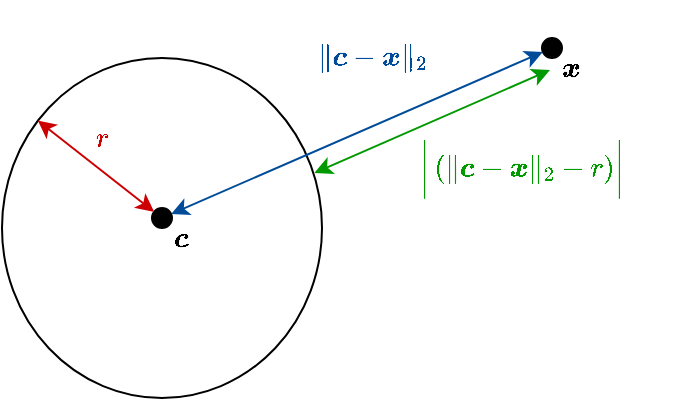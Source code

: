<mxfile version="12.6.5" type="device" pages="5"><diagram id="JLvG6_5aNb1IJ_AmMszn" name="circle_fitting"><mxGraphModel dx="1350" dy="843" grid="1" gridSize="10" guides="0" tooltips="1" connect="0" arrows="0" fold="1" page="1" pageScale="1" pageWidth="900" pageHeight="900" math="1" shadow="0"><root><mxCell id="0"/><mxCell id="1" parent="0"/><mxCell id="MfdLtZ9XvGJovf8-b4fm-1" value="" style="ellipse;whiteSpace=wrap;html=1;fillColor=none;" parent="1" vertex="1"><mxGeometry x="320" y="80" width="160" height="170" as="geometry"/></mxCell><mxCell id="MfdLtZ9XvGJovf8-b4fm-2" value="\(\boldsymbol{c}\)" style="text;html=1;strokeColor=none;fillColor=none;align=center;verticalAlign=middle;whiteSpace=wrap;rounded=0;" parent="1" vertex="1"><mxGeometry x="400" y="160" width="20" height="20" as="geometry"/></mxCell><mxCell id="MfdLtZ9XvGJovf8-b4fm-3" value="" style="ellipse;whiteSpace=wrap;html=1;aspect=fixed;fillColor=#000000;" parent="1" vertex="1"><mxGeometry x="395" y="155" width="10" height="10" as="geometry"/></mxCell><mxCell id="MfdLtZ9XvGJovf8-b4fm-4" value="\(\boldsymbol{x}\)" style="text;html=1;strokeColor=none;fillColor=none;align=center;verticalAlign=middle;whiteSpace=wrap;rounded=0;" parent="1" vertex="1"><mxGeometry x="595" y="75" width="20" height="20" as="geometry"/></mxCell><mxCell id="MfdLtZ9XvGJovf8-b4fm-5" value="" style="ellipse;whiteSpace=wrap;html=1;aspect=fixed;fillColor=#000000;" parent="1" vertex="1"><mxGeometry x="590" y="70" width="10" height="10" as="geometry"/></mxCell><mxCell id="MfdLtZ9XvGJovf8-b4fm-6" value="" style="endArrow=classic;startArrow=classic;html=1;strokeColor=#004C99;" parent="1" source="MfdLtZ9XvGJovf8-b4fm-3" target="MfdLtZ9XvGJovf8-b4fm-5" edge="1"><mxGeometry width="50" height="50" relative="1" as="geometry"><mxPoint x="500" y="70" as="sourcePoint"/><mxPoint x="440" y="160" as="targetPoint"/></mxGeometry></mxCell><mxCell id="MfdLtZ9XvGJovf8-b4fm-7" value="\(\|\boldsymbol{c}-\boldsymbol{x}&lt;br&gt;\|_2\)" style="text;html=1;strokeColor=none;fillColor=none;align=center;verticalAlign=middle;whiteSpace=wrap;rounded=0;fontColor=#004C99;" parent="1" vertex="1"><mxGeometry x="470" y="70" width="70" height="20" as="geometry"/></mxCell><mxCell id="MfdLtZ9XvGJovf8-b4fm-8" value="" style="endArrow=classic;startArrow=classic;html=1;entryX=0.112;entryY=0.184;entryDx=0;entryDy=0;entryPerimeter=0;strokeColor=#CC0000;" parent="1" source="MfdLtZ9XvGJovf8-b4fm-3" target="MfdLtZ9XvGJovf8-b4fm-1" edge="1"><mxGeometry width="50" height="50" relative="1" as="geometry"><mxPoint x="260" y="90" as="sourcePoint"/><mxPoint x="600.415" y="86.995" as="targetPoint"/></mxGeometry></mxCell><mxCell id="MfdLtZ9XvGJovf8-b4fm-9" value="\(r\)" style="text;html=1;strokeColor=none;fillColor=none;align=center;verticalAlign=middle;whiteSpace=wrap;rounded=0;fontColor=#CC0000;" parent="1" vertex="1"><mxGeometry x="360" y="110" width="20" height="20" as="geometry"/></mxCell><mxCell id="MfdLtZ9XvGJovf8-b4fm-11" value="" style="endArrow=classic;startArrow=classic;html=1;exitX=0.954;exitY=0.285;exitDx=0;exitDy=0;exitPerimeter=0;strokeColor=#009900;" parent="1" edge="1"><mxGeometry width="50" height="50" relative="1" as="geometry"><mxPoint x="476.22" y="137.45" as="sourcePoint"/><mxPoint x="593.999" y="86.004" as="targetPoint"/></mxGeometry></mxCell><mxCell id="MfdLtZ9XvGJovf8-b4fm-12" value="\(\bigg\lvert\left(\|\boldsymbol{c}-\boldsymbol{x}&lt;br&gt;\|_2-r\right)\bigg&lt;br&gt;\rvert\)" style="text;strokeColor=none;fillColor=none;align=center;verticalAlign=middle;rounded=0;fontColor=#009900;html=1;whiteSpace=wrap;" parent="1" vertex="1"><mxGeometry x="520" y="120" width="120" height="30" as="geometry"/></mxCell></root></mxGraphModel></diagram><diagram id="saQb-xkgpWyB7yx7WWGI" name="random_process"><mxGraphModel dx="1350" dy="843" grid="1" gridSize="10" guides="0" tooltips="1" connect="0" arrows="0" fold="1" page="1" pageScale="1" pageWidth="900" pageHeight="900" math="0" shadow="0"><root><mxCell id="_z4-c9IIgFRY5X0vAC8r-0"/><mxCell id="_z4-c9IIgFRY5X0vAC8r-1" style="" parent="_z4-c9IIgFRY5X0vAC8r-0" visible="0"/><mxCell id="_z4-c9IIgFRY5X0vAC8r-77" value="sample_space" style="" parent="_z4-c9IIgFRY5X0vAC8r-0"/><mxCell id="_z4-c9IIgFRY5X0vAC8r-10" value="&lt;font style=&quot;font-size: 23px&quot;&gt;Sample space (&lt;span&gt;Ω&lt;/span&gt;)&lt;br&gt;&lt;br&gt;&lt;br&gt;&lt;br&gt;&lt;br&gt;&lt;br&gt;&lt;/font&gt;&lt;br&gt;" style="rounded=1;whiteSpace=wrap;html=1;labelBackgroundColor=none;strokeColor=#d6b656;strokeWidth=3;fillColor=#fff2cc;fontSize=16;align=center;labelPosition=center;verticalLabelPosition=middle;verticalAlign=middle;fontColor=#FF3333;" parent="_z4-c9IIgFRY5X0vAC8r-77" vertex="1"><mxGeometry x="99.5" y="40" width="318" height="201" as="geometry"/></mxCell><mxCell id="_z4-c9IIgFRY5X0vAC8r-28" value="" style="shape=switch;whiteSpace=wrap;html=1;rotation=-25;fillColor=#f5f5f5;strokeColor=#666666;fontColor=#333333;" parent="_z4-c9IIgFRY5X0vAC8r-77" vertex="1"><mxGeometry x="343.76" y="103.393" width="69.12" height="28.499" as="geometry"/></mxCell><mxCell id="_z4-c9IIgFRY5X0vAC8r-12" value="" style="ellipse;shape=cloud;whiteSpace=wrap;html=1;strokeColor=#666666;fillColor=#f5f5f5;rotation=-20;fontColor=#333333;" parent="_z4-c9IIgFRY5X0vAC8r-77" vertex="1"><mxGeometry x="266.5" y="98.191" width="64.0" height="38.862" as="geometry"/></mxCell><mxCell id="_z4-c9IIgFRY5X0vAC8r-13" value="" style="ellipse;whiteSpace=wrap;html=1;rotation=90;gradientDirection=east;fillColor=#f5f5f5;strokeColor=#666666;fontColor=#333333;" parent="_z4-c9IIgFRY5X0vAC8r-77" vertex="1"><mxGeometry x="190.5" y="101.668" width="57.6" height="32.385" as="geometry"/></mxCell><mxCell id="_z4-c9IIgFRY5X0vAC8r-47" value="" style="shape=switch;whiteSpace=wrap;html=1;rotation=-25;fillColor=#f5f5f5;strokeColor=#666666;fontColor=#333333;" parent="_z4-c9IIgFRY5X0vAC8r-77" vertex="1"><mxGeometry x="116.64" y="103.191" width="44.8" height="32.385" as="geometry"/></mxCell><mxCell id="_z4-c9IIgFRY5X0vAC8r-48" value="" style="ellipse;shape=cloud;whiteSpace=wrap;html=1;fillColor=#f5f5f5;strokeColor=#666666;fontColor=#333333;" parent="_z4-c9IIgFRY5X0vAC8r-77" vertex="1"><mxGeometry x="123.14" y="187.53" width="32.0" height="38.862" as="geometry"/></mxCell><mxCell id="_z4-c9IIgFRY5X0vAC8r-49" value="" style="ellipse;whiteSpace=wrap;html=1;rotation=20;fillColor=#f5f5f5;strokeColor=#666666;fontColor=#333333;" parent="_z4-c9IIgFRY5X0vAC8r-77" vertex="1"><mxGeometry x="202.44" y="190.484" width="38.4" height="30.442" as="geometry"/></mxCell><mxCell id="_z4-c9IIgFRY5X0vAC8r-50" value="&lt;font&gt;...&lt;/font&gt;" style="text;html=1;fillColor=none;align=center;verticalAlign=middle;whiteSpace=wrap;rounded=0;labelBackgroundColor=none;fontSize=28;fontColor=#FF3333;fontStyle=1" parent="_z4-c9IIgFRY5X0vAC8r-77" vertex="1"><mxGeometry x="349.5" y="203.5" width="40" height="20" as="geometry"/></mxCell><mxCell id="_z4-c9IIgFRY5X0vAC8r-76" value="sample" style="" parent="_z4-c9IIgFRY5X0vAC8r-0"/><mxCell id="_z4-c9IIgFRY5X0vAC8r-11" value="" style="ellipse;shape=cloud;whiteSpace=wrap;html=1;fillColor=#f5f5f5;strokeColor=#666666;fontColor=#333333;" parent="_z4-c9IIgFRY5X0vAC8r-76" vertex="1"><mxGeometry x="279.1" y="173.45" width="38.4" height="64.77" as="geometry"/></mxCell><mxCell id="_z4-c9IIgFRY5X0vAC8r-14" value="A sample (&lt;span&gt;ω&lt;/span&gt;)&lt;br&gt;" style="text;html=1;strokeColor=none;fillColor=none;align=center;verticalAlign=middle;whiteSpace=wrap;rounded=0;fontSize=18;fontStyle=0;fontColor=#FF3333;" parent="_z4-c9IIgFRY5X0vAC8r-76" vertex="1"><mxGeometry x="239.5" y="160" width="118" height="13" as="geometry"/></mxCell><mxCell id="_z4-c9IIgFRY5X0vAC8r-79" value="random_variable" style="" parent="_z4-c9IIgFRY5X0vAC8r-0"/><mxCell id="_z4-c9IIgFRY5X0vAC8r-69" value="" style="curved=1;endArrow=classic;html=1;fontSize=27;fillColor=#b1ddf0;strokeColor=#004C99;strokeWidth=2;fontColor=#004C99;labelBackgroundColor=none;exitX=0.55;exitY=0.95;exitDx=0;exitDy=0;exitPerimeter=0;" parent="_z4-c9IIgFRY5X0vAC8r-79" edge="1"><mxGeometry width="50" height="50" relative="1" as="geometry"><mxPoint x="219.333" y="225.003" as="sourcePoint"/><mxPoint x="199.5" y="351.17" as="targetPoint"/><Array as="points"><mxPoint x="199.5" y="260.17"/></Array></mxGeometry></mxCell><mxCell id="_z4-c9IIgFRY5X0vAC8r-23" value="" style="curved=1;endArrow=classic;html=1;fontSize=27;fillColor=#b1ddf0;strokeColor=#004C99;strokeWidth=2;fontColor=#004C99;labelBackgroundColor=none;" parent="_z4-c9IIgFRY5X0vAC8r-79" edge="1"><mxGeometry width="50" height="50" relative="1" as="geometry"><mxPoint x="299.5" y="240.17" as="sourcePoint"/><mxPoint x="289.5" y="351.17" as="targetPoint"/><Array as="points"><mxPoint x="289.5" y="271.17"/></Array></mxGeometry></mxCell><mxCell id="_z4-c9IIgFRY5X0vAC8r-24" value="&lt;font color=&quot;#004c99&quot;&gt;A random&lt;br&gt;variable:&lt;br&gt;x(&lt;/font&gt;&lt;span&gt;&lt;font color=&quot;#ff3333&quot;&gt;ω&lt;/font&gt;&lt;/span&gt;&lt;font color=&quot;#004c99&quot;&gt;)&lt;/font&gt;" style="text;html=1;resizable=0;points=[];align=center;verticalAlign=middle;labelBackgroundColor=none;fontSize=18;fontStyle=0" parent="_z4-c9IIgFRY5X0vAC8r-23" vertex="1" connectable="0"><mxGeometry x="0.241" y="-6" relative="1" as="geometry"><mxPoint x="55.5" y="-15.5" as="offset"/></mxGeometry></mxCell><mxCell id="_z4-c9IIgFRY5X0vAC8r-17" value="0" style="endArrow=none;html=1;fontSize=22;labelPosition=center;verticalLabelPosition=bottom;align=center;verticalAlign=top;fontColor=#004C99;strokeColor=#004C99;strokeWidth=2;labelBackgroundColor=none;" parent="_z4-c9IIgFRY5X0vAC8r-79" edge="1"><mxGeometry width="50" height="50" relative="1" as="geometry"><mxPoint x="99" y="370.17" as="sourcePoint"/><mxPoint x="99" y="350.17" as="targetPoint"/></mxGeometry></mxCell><mxCell id="_z4-c9IIgFRY5X0vAC8r-18" value="1" style="endArrow=none;html=1;fontSize=22;labelPosition=center;verticalLabelPosition=bottom;align=center;verticalAlign=top;fontColor=#004C99;strokeColor=#004C99;strokeWidth=2;labelBackgroundColor=none;" parent="_z4-c9IIgFRY5X0vAC8r-79" edge="1"><mxGeometry width="50" height="50" relative="1" as="geometry"><mxPoint x="139" y="370.17" as="sourcePoint"/><mxPoint x="139" y="350.17" as="targetPoint"/></mxGeometry></mxCell><mxCell id="_z4-c9IIgFRY5X0vAC8r-19" value="2" style="endArrow=none;html=1;fontSize=22;labelPosition=center;verticalLabelPosition=bottom;align=center;verticalAlign=top;fontColor=#004C99;strokeColor=#004C99;strokeWidth=2;labelBackgroundColor=none;" parent="_z4-c9IIgFRY5X0vAC8r-79" edge="1"><mxGeometry width="50" height="50" relative="1" as="geometry"><mxPoint x="179" y="370.17" as="sourcePoint"/><mxPoint x="179" y="350.17" as="targetPoint"/></mxGeometry></mxCell><mxCell id="_z4-c9IIgFRY5X0vAC8r-20" value="3" style="endArrow=none;html=1;fontSize=22;labelPosition=center;verticalLabelPosition=bottom;align=center;verticalAlign=top;fontColor=#004C99;strokeColor=#004C99;strokeWidth=2;labelBackgroundColor=none;" parent="_z4-c9IIgFRY5X0vAC8r-79" edge="1"><mxGeometry width="50" height="50" relative="1" as="geometry"><mxPoint x="219" y="370.17" as="sourcePoint"/><mxPoint x="219" y="350.17" as="targetPoint"/></mxGeometry></mxCell><mxCell id="_z4-c9IIgFRY5X0vAC8r-21" value="4" style="endArrow=none;html=1;fontSize=22;labelPosition=center;verticalLabelPosition=bottom;align=center;verticalAlign=top;fontColor=#004C99;strokeColor=#004C99;strokeWidth=2;labelBackgroundColor=none;" parent="_z4-c9IIgFRY5X0vAC8r-79" edge="1"><mxGeometry width="50" height="50" relative="1" as="geometry"><mxPoint x="259" y="370.17" as="sourcePoint"/><mxPoint x="259" y="350.17" as="targetPoint"/></mxGeometry></mxCell><mxCell id="_z4-c9IIgFRY5X0vAC8r-22" value="5" style="endArrow=none;html=1;fontSize=22;labelPosition=center;verticalLabelPosition=bottom;align=center;verticalAlign=top;fontColor=#004C99;strokeColor=#004C99;strokeWidth=2;labelBackgroundColor=none;" parent="_z4-c9IIgFRY5X0vAC8r-79" edge="1"><mxGeometry width="50" height="50" relative="1" as="geometry"><mxPoint x="299" y="370.17" as="sourcePoint"/><mxPoint x="299" y="350.17" as="targetPoint"/></mxGeometry></mxCell><mxCell id="_z4-c9IIgFRY5X0vAC8r-70" value="6" style="endArrow=none;html=1;fontSize=22;labelPosition=center;verticalLabelPosition=bottom;align=center;verticalAlign=top;fontColor=#004C99;strokeColor=#004C99;strokeWidth=2;labelBackgroundColor=none;" parent="_z4-c9IIgFRY5X0vAC8r-79" edge="1"><mxGeometry width="50" height="50" relative="1" as="geometry"><mxPoint x="339.5" y="370.17" as="sourcePoint"/><mxPoint x="339.5" y="350.17" as="targetPoint"/></mxGeometry></mxCell><mxCell id="_z4-c9IIgFRY5X0vAC8r-71" value="7" style="endArrow=none;html=1;fontSize=22;labelPosition=center;verticalLabelPosition=bottom;align=center;verticalAlign=top;fontColor=#004C99;strokeColor=#004C99;strokeWidth=2;labelBackgroundColor=none;" parent="_z4-c9IIgFRY5X0vAC8r-79" edge="1"><mxGeometry width="50" height="50" relative="1" as="geometry"><mxPoint x="379.5" y="370.17" as="sourcePoint"/><mxPoint x="379.5" y="350.17" as="targetPoint"/></mxGeometry></mxCell><mxCell id="_z4-c9IIgFRY5X0vAC8r-15" value="" style="endArrow=classic;html=1;fontSize=27;fontColor=#004C99;strokeColor=#004C99;strokeWidth=2;labelBackgroundColor=none;" parent="_z4-c9IIgFRY5X0vAC8r-79" edge="1"><mxGeometry width="50" height="50" relative="1" as="geometry"><mxPoint x="99" y="360.17" as="sourcePoint"/><mxPoint x="419.5" y="360.17" as="targetPoint"/></mxGeometry></mxCell><mxCell id="_z4-c9IIgFRY5X0vAC8r-16" value="Perimeter in cm&lt;br style=&quot;font-size: 18px&quot;&gt;" style="text;html=1;resizable=0;points=[];align=center;verticalAlign=top;labelBackgroundColor=none;fontSize=18;labelPosition=center;verticalLabelPosition=bottom;fontStyle=0;fontColor=#004C99;" parent="_z4-c9IIgFRY5X0vAC8r-15" vertex="1" connectable="0"><mxGeometry x="0.597" y="3" relative="1" as="geometry"><mxPoint x="-25.5" y="34" as="offset"/></mxGeometry></mxCell><mxCell id="_z4-c9IIgFRY5X0vAC8r-78" value="event" style="" parent="_z4-c9IIgFRY5X0vAC8r-0"/><mxCell id="_z4-c9IIgFRY5X0vAC8r-25" value="&lt;font style=&quot;font-size: 18px;&quot;&gt;An event (A)&lt;/font&gt;" style="endArrow=none;html=1;strokeWidth=3;fontSize=18;curved=1;dashed=1;fillColor=#d5e8d4;strokeColor=#4D9900;fontStyle=0;labelBackgroundColor=none;fontColor=#4D9900;" parent="_z4-c9IIgFRY5X0vAC8r-78" edge="1"><mxGeometry x="0.931" y="35" width="50" height="50" relative="1" as="geometry"><mxPoint x="185.5" y="144" as="sourcePoint"/><mxPoint x="185.5" y="144" as="targetPoint"/><Array as="points"><mxPoint x="169.5" y="90"/><mxPoint x="139.5" y="80"/><mxPoint x="99.5" y="120"/><mxPoint x="119.5" y="230"/><mxPoint x="176.3" y="235.799"/><mxPoint x="249.5" y="230"/><mxPoint x="260.5" y="200"/><mxPoint x="199.5" y="161"/></Array><mxPoint as="offset"/></mxGeometry></mxCell><mxCell id="_z4-c9IIgFRY5X0vAC8r-26" value="&lt;br style=&quot;font-size: 18px&quot;&gt;" style="shape=curlyBracket;html=1;rounded=1;strokeColor=#4D9900;fillColor=none;gradientColor=#CC99FF;fontSize=18;fontColor=#4D9900;rotation=90;strokeWidth=2;horizontal=0;" parent="_z4-c9IIgFRY5X0vAC8r-78" vertex="1"><mxGeometry x="152.5" y="280" width="13" height="120" as="geometry"/></mxCell><mxCell id="_z4-c9IIgFRY5X0vAC8r-27" value="" style="curved=1;endArrow=classic;html=1;fontSize=27;fillColor=#b1ddf0;strokeColor=#4D9900;strokeWidth=3;fontColor=#004C99;labelBackgroundColor=none;startArrow=classic;startFill=1;" parent="_z4-c9IIgFRY5X0vAC8r-78" edge="1"><mxGeometry width="50" height="50" relative="1" as="geometry"><mxPoint x="159.5" y="235" as="sourcePoint"/><mxPoint x="159.5" y="330" as="targetPoint"/><Array as="points"/></mxGeometry></mxCell><mxCell id="_z4-c9IIgFRY5X0vAC8r-67" value="&lt;span style=&quot;font-size: 18px&quot;&gt;&lt;font color=&quot;#4d9900&quot;&gt;A&lt;/font&gt;=&lt;/span&gt;&lt;font color=&quot;#000000&quot; style=&quot;font-size: 18px&quot;&gt;{&lt;/font&gt;&lt;font color=&quot;#ff3333&quot; style=&quot;font-size: 18px&quot;&gt;ω&lt;/font&gt;&lt;font color=&quot;#000000&quot; style=&quot;font-size: 18px&quot;&gt;,&lt;/font&gt;&lt;font color=&quot;#0066cc&quot; style=&quot;font-size: 18px&quot;&gt;x(&lt;/font&gt;&lt;font color=&quot;#ff3333&quot; style=&quot;font-size: 18px&quot;&gt;ω&lt;/font&gt;&lt;font color=&quot;#0066cc&quot; style=&quot;font-size: 18px&quot;&gt;)&lt;/font&gt;&lt;font style=&quot;font-size: 18px&quot; color=&quot;#000000&quot;&gt;&amp;lt;3&lt;/font&gt;&lt;font color=&quot;#000000&quot; style=&quot;font-size: 18px&quot;&gt;}&lt;/font&gt;" style="text;html=1;strokeColor=none;fillColor=none;align=center;verticalAlign=middle;whiteSpace=wrap;rounded=0;dashed=1;dashPattern=1 1;comic=0;labelBackgroundColor=none;fontSize=18;fontColor=#004C99;" parent="_z4-c9IIgFRY5X0vAC8r-78" vertex="1"><mxGeometry x="40" y="266.5" width="115" height="20" as="geometry"/></mxCell><mxCell id="_z4-c9IIgFRY5X0vAC8r-80" value="event_space" style="" parent="_z4-c9IIgFRY5X0vAC8r-0"/><mxCell id="_z4-c9IIgFRY5X0vAC8r-66" value="" style="shape=flexArrow;endArrow=classic;html=1;labelBackgroundColor=none;strokeColor=#000000;strokeWidth=2;fontSize=17;fontColor=#FF3333;" parent="_z4-c9IIgFRY5X0vAC8r-80" edge="1"><mxGeometry width="50" height="50" relative="1" as="geometry"><mxPoint x="429.5" y="150" as="sourcePoint"/><mxPoint x="489.5" y="180" as="targetPoint"/></mxGeometry></mxCell><mxCell id="_z4-c9IIgFRY5X0vAC8r-2" value="&lt;font color=&quot;#006600&quot;&gt;&lt;span style=&quot;font-size: 23px&quot;&gt;Event space (F)&lt;br style=&quot;font-size: 23px&quot;&gt;&lt;/span&gt;&lt;br&gt;&lt;br&gt;&lt;br style=&quot;font-size: 23px&quot;&gt;&lt;br style=&quot;font-size: 23px&quot;&gt;&lt;br style=&quot;font-size: 23px&quot;&gt;&lt;/font&gt;&lt;br style=&quot;font-size: 23px&quot;&gt;" style="rounded=1;whiteSpace=wrap;html=1;labelBackgroundColor=none;strokeColor=#82b366;strokeWidth=3;fillColor=#d5e8d4;fontSize=23;align=center;labelPosition=center;verticalLabelPosition=middle;verticalAlign=middle;fontStyle=0;fontColor=#00331A;comic=0;glass=0;sketch=0;shadow=0;" parent="_z4-c9IIgFRY5X0vAC8r-80" vertex="1"><mxGeometry x="499.5" y="160.195" width="318" height="201" as="geometry"/></mxCell><mxCell id="_z4-c9IIgFRY5X0vAC8r-3" value="" style="ellipse;whiteSpace=wrap;html=1;labelBackgroundColor=none;strokeColor=#4D9900;strokeWidth=3;fillColor=none;gradientColor=none;fontSize=23;fontColor=#004C99;align=left;dashed=1;" parent="_z4-c9IIgFRY5X0vAC8r-80" vertex="1"><mxGeometry x="670" y="192" width="60" height="60" as="geometry"/></mxCell><mxCell id="_z4-c9IIgFRY5X0vAC8r-4" value="" style="ellipse;whiteSpace=wrap;html=1;labelBackgroundColor=none;strokeColor=#4D9900;strokeWidth=3;fillColor=none;gradientColor=none;fontSize=23;fontColor=#004C99;align=left;dashed=1;" parent="_z4-c9IIgFRY5X0vAC8r-80" vertex="1"><mxGeometry x="591.5" y="291" width="60" height="60" as="geometry"/></mxCell><mxCell id="_z4-c9IIgFRY5X0vAC8r-5" value="&lt;div style=&quot;text-align: center&quot;&gt;&lt;/div&gt;" style="ellipse;whiteSpace=wrap;html=1;labelBackgroundColor=none;strokeColor=#4D9900;strokeWidth=3;fillColor=none;gradientColor=none;fontSize=23;fontColor=#004C99;align=left;dashed=1;" parent="_z4-c9IIgFRY5X0vAC8r-80" vertex="1"><mxGeometry x="750" y="192" width="60" height="60" as="geometry"/></mxCell><mxCell id="_z4-c9IIgFRY5X0vAC8r-6" value="&lt;span&gt;∅&lt;/span&gt;&lt;br&gt;" style="ellipse;whiteSpace=wrap;html=1;labelBackgroundColor=none;strokeColor=#4D9900;strokeWidth=3;fillColor=none;gradientColor=none;fontSize=18;fontColor=#4D9900;align=center;dashed=1;labelPosition=center;verticalLabelPosition=top;verticalAlign=bottom;" parent="_z4-c9IIgFRY5X0vAC8r-80" vertex="1"><mxGeometry x="509.5" y="192" width="60" height="60" as="geometry"/></mxCell><mxCell id="_z4-c9IIgFRY5X0vAC8r-7" value="&lt;span style=&quot;font-size: 15px&quot;&gt;A&lt;font color=&quot;#000000&quot; style=&quot;font-size: 15px&quot;&gt;,&lt;/font&gt;&lt;/span&gt;&lt;font color=&quot;#0066cc&quot; style=&quot;font-size: 15px&quot;&gt;x(&lt;/font&gt;&lt;font color=&quot;#ff3333&quot; style=&quot;font-size: 15px&quot;&gt;ω&lt;/font&gt;&lt;font color=&quot;#0066cc&quot; style=&quot;font-size: 15px&quot;&gt;)&lt;/font&gt;&lt;font color=&quot;#000000&quot; style=&quot;font-size: 15px&quot;&gt;&amp;lt;&lt;/font&gt;&lt;font color=&quot;#000000&quot; style=&quot;font-size: 15px&quot;&gt;3&lt;/font&gt;" style="ellipse;html=1;labelBackgroundColor=none;strokeColor=#4D9900;strokeWidth=3;fillColor=none;gradientColor=none;fontSize=15;fontColor=#4D9900;align=center;dashed=1;labelPosition=center;verticalLabelPosition=top;verticalAlign=bottom;" parent="_z4-c9IIgFRY5X0vAC8r-80" vertex="1"><mxGeometry x="509.5" y="291" width="60" height="60" as="geometry"/></mxCell><mxCell id="_z4-c9IIgFRY5X0vAC8r-8" value="&lt;span style=&quot;font-size: 18px;&quot;&gt;Ω&lt;/span&gt;&lt;br style=&quot;font-size: 18px;&quot;&gt;" style="ellipse;whiteSpace=wrap;html=1;labelBackgroundColor=none;strokeColor=#4D9900;strokeWidth=3;fillColor=none;gradientColor=none;fontSize=18;fontColor=#4D9900;align=center;dashed=1;labelPosition=center;verticalLabelPosition=top;verticalAlign=bottom;" parent="_z4-c9IIgFRY5X0vAC8r-80" vertex="1"><mxGeometry x="671.5" y="291" width="60" height="60" as="geometry"/></mxCell><mxCell id="_z4-c9IIgFRY5X0vAC8r-9" value="" style="ellipse;whiteSpace=wrap;html=1;labelBackgroundColor=none;strokeColor=#4D9900;strokeWidth=3;fillColor=none;gradientColor=none;fontSize=23;fontColor=#004C99;align=left;dashed=1;" parent="_z4-c9IIgFRY5X0vAC8r-80" vertex="1"><mxGeometry x="591.5" y="192" width="60" height="60" as="geometry"/></mxCell><mxCell id="_z4-c9IIgFRY5X0vAC8r-29" value="" style="ellipse;shape=cloud;whiteSpace=wrap;html=1;strokeColor=#666666;fillColor=#f5f5f5;rotation=-20;fontColor=#333333;" parent="_z4-c9IIgFRY5X0vAC8r-80" vertex="1"><mxGeometry x="617.798" y="298.952" width="24.91" height="14.946" as="geometry"/></mxCell><mxCell id="_z4-c9IIgFRY5X0vAC8r-30" value="" style="ellipse;shape=cloud;whiteSpace=wrap;html=1;strokeColor=#666666;fillColor=#f5f5f5;fontColor=#333333;" parent="_z4-c9IIgFRY5X0vAC8r-80" vertex="1"><mxGeometry x="600.189" y="320.75" width="12.455" height="14.946" as="geometry"/></mxCell><mxCell id="_z4-c9IIgFRY5X0vAC8r-31" value="" style="shape=switch;whiteSpace=wrap;html=1;strokeColor=#666666;fillColor=#f5f5f5;rotation=-25;fontColor=#333333;" parent="_z4-c9IIgFRY5X0vAC8r-80" vertex="1"><mxGeometry x="597.916" y="304.813" width="17.437" height="12.455" as="geometry"/></mxCell><mxCell id="_z4-c9IIgFRY5X0vAC8r-32" value="" style="ellipse;shape=cloud;whiteSpace=wrap;html=1;strokeColor=#666666;fillColor=#f5f5f5;fontColor=#333333;" parent="_z4-c9IIgFRY5X0vAC8r-80" vertex="1"><mxGeometry x="611.76" y="221.43" width="12.455" height="14.946" as="geometry"/></mxCell><mxCell id="_z4-c9IIgFRY5X0vAC8r-40" value="" style="ellipse;whiteSpace=wrap;html=1;strokeColor=#666666;fillColor=#f5f5f5;rotation=90;gradientDirection=east;fontColor=#333333;" parent="_z4-c9IIgFRY5X0vAC8r-80" vertex="1"><mxGeometry x="688.767" y="218.23" width="22.419" height="12.455" as="geometry"/></mxCell><mxCell id="_z4-c9IIgFRY5X0vAC8r-51" value="" style="ellipse;shape=cloud;whiteSpace=wrap;html=1;strokeColor=#666666;fillColor=#f5f5f5;rotation=-20;fontColor=#333333;" parent="_z4-c9IIgFRY5X0vAC8r-80" vertex="1"><mxGeometry x="617.798" y="199.952" width="24.91" height="14.946" as="geometry"/></mxCell><mxCell id="_z4-c9IIgFRY5X0vAC8r-52" value="" style="ellipse;shape=cloud;whiteSpace=wrap;html=1;strokeColor=#666666;fillColor=#f5f5f5;fontColor=#333333;" parent="_z4-c9IIgFRY5X0vAC8r-80" vertex="1"><mxGeometry x="521.689" y="318.75" width="12.455" height="14.946" as="geometry"/></mxCell><mxCell id="_z4-c9IIgFRY5X0vAC8r-53" value="" style="shape=switch;whiteSpace=wrap;html=1;strokeColor=#666666;fillColor=#f5f5f5;rotation=-25;fontColor=#333333;" parent="_z4-c9IIgFRY5X0vAC8r-80" vertex="1"><mxGeometry x="519.416" y="302.813" width="17.437" height="12.455" as="geometry"/></mxCell><mxCell id="_z4-c9IIgFRY5X0vAC8r-54" value="" style="ellipse;shape=cloud;whiteSpace=wrap;html=1;strokeColor=#666666;fillColor=#f5f5f5;rotation=-20;fontColor=#333333;" parent="_z4-c9IIgFRY5X0vAC8r-80" vertex="1"><mxGeometry x="776.313" y="202.952" width="24.91" height="14.946" as="geometry"/></mxCell><mxCell id="_z4-c9IIgFRY5X0vAC8r-55" value="" style="ellipse;shape=cloud;whiteSpace=wrap;html=1;strokeColor=#666666;fillColor=#f5f5f5;fontColor=#333333;" parent="_z4-c9IIgFRY5X0vAC8r-80" vertex="1"><mxGeometry x="758.704" y="224.75" width="12.455" height="14.946" as="geometry"/></mxCell><mxCell id="_z4-c9IIgFRY5X0vAC8r-56" value="" style="shape=switch;whiteSpace=wrap;html=1;strokeColor=#666666;fillColor=#f5f5f5;rotation=-25;fontColor=#333333;" parent="_z4-c9IIgFRY5X0vAC8r-80" vertex="1"><mxGeometry x="756.431" y="208.813" width="17.437" height="12.455" as="geometry"/></mxCell><mxCell id="_z4-c9IIgFRY5X0vAC8r-57" value="" style="shape=switch;whiteSpace=wrap;html=1;strokeColor=#666666;fillColor=#f5f5f5;rotation=-25;fontColor=#333333;" parent="_z4-c9IIgFRY5X0vAC8r-80" vertex="1"><mxGeometry x="776.386" y="229.724" width="26.903" height="10.96" as="geometry"/></mxCell><mxCell id="_z4-c9IIgFRY5X0vAC8r-58" value="" style="ellipse;shape=cloud;whiteSpace=wrap;html=1;strokeColor=#666666;fillColor=#f5f5f5;rotation=-20;fontColor=#333333;" parent="_z4-c9IIgFRY5X0vAC8r-80" vertex="1"><mxGeometry x="686.298" y="295.452" width="24.91" height="14.946" as="geometry"/></mxCell><mxCell id="_z4-c9IIgFRY5X0vAC8r-59" value="" style="ellipse;shape=cloud;whiteSpace=wrap;html=1;strokeColor=#666666;fillColor=#f5f5f5;fontColor=#333333;" parent="_z4-c9IIgFRY5X0vAC8r-80" vertex="1"><mxGeometry x="677.189" y="318.25" width="12.455" height="14.946" as="geometry"/></mxCell><mxCell id="_z4-c9IIgFRY5X0vAC8r-60" value="" style="shape=switch;whiteSpace=wrap;html=1;strokeColor=#666666;fillColor=#f5f5f5;rotation=-25;fontColor=#333333;" parent="_z4-c9IIgFRY5X0vAC8r-80" vertex="1"><mxGeometry x="672.416" y="304.813" width="17.437" height="12.455" as="geometry"/></mxCell><mxCell id="_z4-c9IIgFRY5X0vAC8r-61" value="" style="shape=switch;whiteSpace=wrap;html=1;strokeColor=#666666;fillColor=#f5f5f5;rotation=-25;fontColor=#333333;" parent="_z4-c9IIgFRY5X0vAC8r-80" vertex="1"><mxGeometry x="679.371" y="331.224" width="26.903" height="10.96" as="geometry"/></mxCell><mxCell id="_z4-c9IIgFRY5X0vAC8r-62" value="..." style="text;html=1;fillColor=none;align=center;verticalAlign=middle;whiteSpace=wrap;rounded=0;labelBackgroundColor=none;fontSize=28;fontColor=#4D9900;fontStyle=1" parent="_z4-c9IIgFRY5X0vAC8r-80" vertex="1"><mxGeometry x="758.5" y="311" width="40" height="20" as="geometry"/></mxCell><mxCell id="_z4-c9IIgFRY5X0vAC8r-63" value="" style="ellipse;shape=cloud;whiteSpace=wrap;html=1;strokeColor=#666666;fillColor=#f5f5f5;fontColor=#333333;" parent="_z4-c9IIgFRY5X0vAC8r-80" vertex="1"><mxGeometry x="706.397" y="321.208" width="14.946" height="24.91" as="geometry"/></mxCell><mxCell id="_z4-c9IIgFRY5X0vAC8r-64" value="" style="ellipse;whiteSpace=wrap;html=1;strokeColor=#666666;fillColor=#f5f5f5;rotation=20;fontColor=#333333;" parent="_z4-c9IIgFRY5X0vAC8r-80" vertex="1"><mxGeometry x="694.255" y="314.952" width="14.946" height="11.708" as="geometry"/></mxCell><mxCell id="_z4-c9IIgFRY5X0vAC8r-65" value="" style="ellipse;whiteSpace=wrap;html=1;strokeColor=#666666;fillColor=#f5f5f5;rotation=90;gradientDirection=east;fontColor=#333333;" parent="_z4-c9IIgFRY5X0vAC8r-80" vertex="1"><mxGeometry x="706.192" y="305.024" width="22.419" height="12.455" as="geometry"/></mxCell><mxCell id="_z4-c9IIgFRY5X0vAC8r-68" value="" style="ellipse;whiteSpace=wrap;html=1;strokeColor=#666666;fillColor=#f5f5f5;rotation=20;fontColor=#333333;" parent="_z4-c9IIgFRY5X0vAC8r-80" vertex="1"><mxGeometry x="539.255" y="322.452" width="14.946" height="11.708" as="geometry"/></mxCell><mxCell id="_z4-c9IIgFRY5X0vAC8r-75" value="" style="curved=1;endArrow=classic;html=1;dashed=1;dashPattern=1 1;strokeWidth=1;fontSize=15;entryX=0;entryY=0.5;entryDx=0;entryDy=0;strokeColor=#66CC00;" parent="_z4-c9IIgFRY5X0vAC8r-80" target="_z4-c9IIgFRY5X0vAC8r-7" edge="1"><mxGeometry width="50" height="50" relative="1" as="geometry"><mxPoint x="209.5" y="170" as="sourcePoint"/><mxPoint x="89.5" y="560" as="targetPoint"/><Array as="points"><mxPoint x="269.5" y="140"/><mxPoint x="389.5" y="150"/><mxPoint x="409.5" y="310"/></Array></mxGeometry></mxCell><mxCell id="_z4-c9IIgFRY5X0vAC8r-81" value="probability" style="" parent="_z4-c9IIgFRY5X0vAC8r-0"/><mxCell id="_z4-c9IIgFRY5X0vAC8r-33" value="" style="endArrow=none;html=1;fontSize=27;fontColor=#994C00;strokeColor=#994C00;strokeWidth=2;endFill=0;labelBackgroundColor=none;" parent="_z4-c9IIgFRY5X0vAC8r-81" edge="1"><mxGeometry width="50" height="50" relative="1" as="geometry"><mxPoint x="499.5" y="481" as="sourcePoint"/><mxPoint x="819.5" y="481" as="targetPoint"/></mxGeometry></mxCell><mxCell id="_z4-c9IIgFRY5X0vAC8r-34" value="Probability&lt;br style=&quot;font-size: 18px;&quot;&gt;" style="text;html=1;resizable=0;points=[];align=center;verticalAlign=top;labelBackgroundColor=none;fontSize=18;labelPosition=center;verticalLabelPosition=bottom;fontStyle=0;fontColor=#994C00;" parent="_z4-c9IIgFRY5X0vAC8r-33" vertex="1" connectable="0"><mxGeometry x="0.597" y="3" relative="1" as="geometry"><mxPoint x="-104" y="33" as="offset"/></mxGeometry></mxCell><mxCell id="_z4-c9IIgFRY5X0vAC8r-35" value="0" style="endArrow=none;html=1;fontSize=22;labelPosition=center;verticalLabelPosition=bottom;align=center;verticalAlign=top;fontColor=#994C00;strokeColor=#994C00;strokeWidth=2;labelBackgroundColor=none;" parent="_z4-c9IIgFRY5X0vAC8r-81" edge="1"><mxGeometry width="50" height="50" relative="1" as="geometry"><mxPoint x="499.5" y="491" as="sourcePoint"/><mxPoint x="499.5" y="471" as="targetPoint"/></mxGeometry></mxCell><mxCell id="_z4-c9IIgFRY5X0vAC8r-36" value="1/4" style="endArrow=none;html=1;fontSize=22;labelPosition=center;verticalLabelPosition=bottom;align=center;verticalAlign=top;fontColor=#994C00;strokeColor=#994C00;strokeWidth=2;labelBackgroundColor=none;" parent="_z4-c9IIgFRY5X0vAC8r-81" edge="1"><mxGeometry width="50" height="50" relative="1" as="geometry"><mxPoint x="579.5" y="491" as="sourcePoint"/><mxPoint x="579.5" y="471" as="targetPoint"/></mxGeometry></mxCell><mxCell id="_z4-c9IIgFRY5X0vAC8r-37" value="1/2" style="endArrow=none;html=1;fontSize=22;labelPosition=center;verticalLabelPosition=bottom;align=center;verticalAlign=top;fontColor=#994C00;strokeColor=#994C00;strokeWidth=2;labelBackgroundColor=none;" parent="_z4-c9IIgFRY5X0vAC8r-81" edge="1"><mxGeometry width="50" height="50" relative="1" as="geometry"><mxPoint x="659.5" y="491" as="sourcePoint"/><mxPoint x="659.5" y="471" as="targetPoint"/></mxGeometry></mxCell><mxCell id="_z4-c9IIgFRY5X0vAC8r-38" value="3/4" style="endArrow=none;html=1;fontSize=22;labelPosition=center;verticalLabelPosition=bottom;align=center;verticalAlign=top;fontColor=#994C00;strokeColor=#994C00;strokeWidth=2;labelBackgroundColor=none;" parent="_z4-c9IIgFRY5X0vAC8r-81" edge="1"><mxGeometry width="50" height="50" relative="1" as="geometry"><mxPoint x="739.5" y="491" as="sourcePoint"/><mxPoint x="739.5" y="471" as="targetPoint"/></mxGeometry></mxCell><mxCell id="_z4-c9IIgFRY5X0vAC8r-39" value="1" style="endArrow=none;html=1;fontSize=22;labelPosition=center;verticalLabelPosition=bottom;align=center;verticalAlign=top;fontColor=#994C00;strokeColor=#994C00;strokeWidth=2;labelBackgroundColor=none;" parent="_z4-c9IIgFRY5X0vAC8r-81" edge="1"><mxGeometry width="50" height="50" relative="1" as="geometry"><mxPoint x="819.5" y="491" as="sourcePoint"/><mxPoint x="819.5" y="471" as="targetPoint"/></mxGeometry></mxCell><mxCell id="_z4-c9IIgFRY5X0vAC8r-41" value="" style="curved=1;endArrow=classic;html=1;fontSize=27;fillColor=#b1ddf0;strokeColor=#994C00;strokeWidth=2;fontColor=#994C00;labelBackgroundColor=none;exitX=0.5;exitY=1;exitDx=0;exitDy=0;" parent="_z4-c9IIgFRY5X0vAC8r-81" source="_z4-c9IIgFRY5X0vAC8r-7" edge="1"><mxGeometry width="50" height="50" relative="1" as="geometry"><mxPoint x="589.5" y="361" as="sourcePoint"/><mxPoint x="529.5" y="481" as="targetPoint"/><Array as="points"><mxPoint x="519.5" y="401"/></Array></mxGeometry></mxCell><mxCell id="_z4-c9IIgFRY5X0vAC8r-42" value="&lt;span style=&quot;color: rgb(153 , 76 , 0) ; font-size: 18px&quot;&gt;Probability measure:&lt;br style=&quot;font-size: 18px&quot;&gt;&amp;nbsp;Pr(&lt;/span&gt;&lt;font color=&quot;#4d9900&quot; style=&quot;font-size: 18px&quot;&gt;A&lt;/font&gt;&lt;font color=&quot;#994c00&quot; style=&quot;font-size: 18px&quot;&gt;)&lt;/font&gt; =&lt;font color=&quot;#994c00&quot; style=&quot;font-size: 18px&quot;&gt;Pr(&lt;/font&gt;&lt;font color=&quot;#0066cc&quot; style=&quot;font-size: 18px&quot;&gt;x(&lt;/font&gt;&lt;font style=&quot;font-size: 18px&quot; color=&quot;#ff3333&quot;&gt;ω&lt;/font&gt;&lt;font color=&quot;#0066cc&quot; style=&quot;font-size: 18px&quot;&gt;)&lt;/font&gt;&lt;font style=&quot;font-size: 18px&quot;&gt;&amp;lt;&lt;/font&gt;&lt;font color=&quot;#000000&quot; style=&quot;font-size: 18px&quot;&gt;3&lt;/font&gt;&lt;font color=&quot;#994c00&quot; style=&quot;font-size: 18px&quot;&gt;)&lt;/font&gt;&lt;font style=&quot;font-size: 18px&quot;&gt;=&lt;/font&gt;0.1" style="text;html=1;resizable=0;points=[];align=left;verticalAlign=middle;labelBackgroundColor=none;fontSize=18;fontStyle=0" parent="_z4-c9IIgFRY5X0vAC8r-41" vertex="1" connectable="0"><mxGeometry x="0.241" y="-6" relative="1" as="geometry"><mxPoint x="15" y="0.5" as="offset"/></mxGeometry></mxCell><mxCell id="_z4-c9IIgFRY5X0vAC8r-43" value="" style="curved=1;endArrow=classic;html=1;fontSize=27;fillColor=#b1ddf0;strokeColor=#994C00;strokeWidth=2;fontColor=#004C99;labelBackgroundColor=none;exitX=0;exitY=1;exitDx=0;exitDy=0;" parent="_z4-c9IIgFRY5X0vAC8r-81" source="_z4-c9IIgFRY5X0vAC8r-6" edge="1"><mxGeometry width="50" height="50" relative="1" as="geometry"><mxPoint x="531" y="271.5" as="sourcePoint"/><mxPoint x="499.5" y="470" as="targetPoint"/><Array as="points"><mxPoint x="459.5" y="310"/><mxPoint x="499.5" y="410"/></Array></mxGeometry></mxCell><mxCell id="_z4-c9IIgFRY5X0vAC8r-44" value="&lt;span style=&quot;color: rgb(153 , 76 , 0) ; font-size: 18px&quot;&gt;Pr(&lt;/span&gt;&lt;span&gt;&lt;font color=&quot;#4d9900&quot;&gt;∅&lt;/font&gt;&lt;/span&gt;&lt;span style=&quot;font-size: 18px&quot;&gt;&lt;font color=&quot;#994c00&quot; style=&quot;font-size: 18px&quot;&gt;) = 0&lt;/font&gt;&lt;/span&gt;" style="text;html=1;resizable=0;points=[];align=center;verticalAlign=middle;labelBackgroundColor=none;fontSize=18;fontStyle=0" parent="_z4-c9IIgFRY5X0vAC8r-43" vertex="1" connectable="0"><mxGeometry x="0.241" y="-6" relative="1" as="geometry"><mxPoint x="-20.5" y="-110.5" as="offset"/></mxGeometry></mxCell><mxCell id="_z4-c9IIgFRY5X0vAC8r-45" value="" style="curved=1;endArrow=classic;html=1;fontSize=27;fillColor=#b1ddf0;strokeColor=#994C00;strokeWidth=2;fontColor=#004C99;labelBackgroundColor=none;exitX=0.644;exitY=1.045;exitDx=0;exitDy=0;exitPerimeter=0;" parent="_z4-c9IIgFRY5X0vAC8r-81" edge="1"><mxGeometry width="50" height="50" relative="1" as="geometry"><mxPoint x="709" y="353.833" as="sourcePoint"/><mxPoint x="819.5" y="471" as="targetPoint"/><Array as="points"><mxPoint x="715.5" y="381"/><mxPoint x="819.5" y="421"/></Array></mxGeometry></mxCell><mxCell id="_z4-c9IIgFRY5X0vAC8r-46" value="&lt;font color=&quot;#994c00&quot; style=&quot;font-size: 18px&quot;&gt;Pr(&lt;/font&gt;&lt;span style=&quot;font-size: 18px&quot;&gt;&lt;font color=&quot;#4d9900&quot; style=&quot;font-size: 18px&quot;&gt;Ω&lt;/font&gt;&lt;/span&gt;&lt;font color=&quot;#994c00&quot; style=&quot;font-size: 18px&quot;&gt;)=1&lt;/font&gt;" style="text;html=1;resizable=0;points=[];align=center;verticalAlign=middle;labelBackgroundColor=none;fontSize=18;fontStyle=0" parent="_z4-c9IIgFRY5X0vAC8r-45" vertex="1" connectable="0"><mxGeometry x="0.241" y="-6" relative="1" as="geometry"><mxPoint x="-8.5" y="-36" as="offset"/></mxGeometry></mxCell><mxCell id="_z4-c9IIgFRY5X0vAC8r-72" value="&lt;br style=&quot;font-size: 18px&quot;&gt;" style="shape=curlyBracket;html=1;rounded=1;strokeColor=#4D9900;fillColor=none;gradientColor=#CC99FF;fontSize=18;fontColor=#4D9900;rotation=-90;strokeWidth=2;horizontal=0;" parent="_z4-c9IIgFRY5X0vAC8r-81" vertex="1"><mxGeometry x="152.5" y="336.5" width="13" height="120" as="geometry"/></mxCell><mxCell id="_z4-c9IIgFRY5X0vAC8r-73" value="" style="curved=1;endArrow=classic;html=1;fontSize=27;fillColor=#b1ddf0;strokeColor=#994C00;strokeWidth=1;fontColor=#994C00;labelBackgroundColor=none;exitX=0.1;exitY=0.5;exitDx=0;exitDy=0;exitPerimeter=0;dashed=1;dashPattern=1 1;" parent="_z4-c9IIgFRY5X0vAC8r-81" source="_z4-c9IIgFRY5X0vAC8r-72" edge="1"><mxGeometry width="50" height="50" relative="1" as="geometry"><mxPoint x="549.5" y="361" as="sourcePoint"/><mxPoint x="529.5" y="480" as="targetPoint"/><Array as="points"><mxPoint x="169.5" y="440"/><mxPoint x="509.5" y="430"/></Array></mxGeometry></mxCell><mxCell id="_z4-c9IIgFRY5X0vAC8r-74" value="&lt;span&gt;&lt;font color=&quot;#994c00&quot;&gt;Pr(&lt;/font&gt;&lt;/span&gt;&lt;font color=&quot;#4d9900&quot;&gt;A&lt;/font&gt;&lt;font color=&quot;#994c00&quot;&gt;)&lt;/font&gt;=&lt;font color=&quot;#994c00&quot;&gt;Pr(x&lt;/font&gt;&lt;font color=&quot;#0066cc&quot;&gt;(&lt;/font&gt;&lt;font color=&quot;#ff3333&quot;&gt;ω&lt;/font&gt;&lt;font color=&quot;#0066cc&quot;&gt;)&lt;/font&gt;&lt;font&gt;&amp;lt;&lt;/font&gt;&lt;font color=&quot;#000000&quot;&gt;3&lt;/font&gt;&lt;font color=&quot;#994c00&quot;&gt;)&lt;/font&gt;" style="text;html=1;resizable=0;points=[];align=left;verticalAlign=middle;labelBackgroundColor=none;fontSize=18;fontStyle=0" parent="_z4-c9IIgFRY5X0vAC8r-73" vertex="1" connectable="0"><mxGeometry x="0.241" y="-6" relative="1" as="geometry"><mxPoint x="-133" y="11" as="offset"/></mxGeometry></mxCell></root></mxGraphModel></diagram><diagram id="dh0zIfsxkgu0dF92HUc-" name="ex_2_1_venn"><mxGraphModel dx="1350" dy="843" grid="1" gridSize="10" guides="0" tooltips="1" connect="0" arrows="0" fold="1" page="1" pageScale="1" pageWidth="900" pageHeight="900" math="1" shadow="0"><root><mxCell id="zjQHZT8Wj9p1asSgLFkc-0"/><mxCell id="zjQHZT8Wj9p1asSgLFkc-1" parent="zjQHZT8Wj9p1asSgLFkc-0"/><mxCell id="zjQHZT8Wj9p1asSgLFkc-2" value="" style="ellipse;whiteSpace=wrap;html=1;opacity=50;fillColor=#f8cecc;strokeColor=#b85450;strokeWidth=3;fontColor=#EA6B66;" parent="zjQHZT8Wj9p1asSgLFkc-1" vertex="1"><mxGeometry x="240" y="40" width="200" height="201" as="geometry"/></mxCell><mxCell id="zjQHZT8Wj9p1asSgLFkc-3" value="" style="ellipse;whiteSpace=wrap;html=1;opacity=50;fillColor=#dae8fc;strokeColor=#6c8ebf;strokeWidth=3;fontColor=#7EA6E0;" parent="zjQHZT8Wj9p1asSgLFkc-1" vertex="1"><mxGeometry x="379" y="80" width="120" height="120" as="geometry"/></mxCell><mxCell id="zjQHZT8Wj9p1asSgLFkc-6" value="\(\text{f}=1\)" style="text;html=1;strokeColor=none;fillColor=none;align=center;verticalAlign=middle;whiteSpace=wrap;rounded=0;fontColor=#7EA6E0;opacity=50;fontSize=18;" parent="zjQHZT8Wj9p1asSgLFkc-1" vertex="1"><mxGeometry x="439" y="120" width="60" height="40" as="geometry"/></mxCell><mxCell id="zjQHZT8Wj9p1asSgLFkc-7" value="" style="shape=curlyBracket;whiteSpace=wrap;html=1;rounded=1;strokeWidth=3;fontColor=#7EA6E0;rotation=-90;sketch=0;strokeColor=#808080;" parent="zjQHZT8Wj9p1asSgLFkc-1" vertex="1"><mxGeometry x="329.5" y="150.5" width="22.25" height="200" as="geometry"/></mxCell><mxCell id="zjQHZT8Wj9p1asSgLFkc-8" value="\(\text{Pr}(\text{t}&amp;gt;39)=0.2\)" style="text;strokeColor=none;fillColor=none;align=left;verticalAlign=middle;rounded=0;opacity=50;fontSize=12;labelBackgroundColor=none;sketch=0;whiteSpace=wrap;html=1;" parent="zjQHZT8Wj9p1asSgLFkc-1" vertex="1"><mxGeometry x="539" y="240" width="200" height="20" as="geometry"/></mxCell><mxCell id="zjQHZT8Wj9p1asSgLFkc-9" value="" style="shape=curlyBracket;whiteSpace=wrap;html=1;rounded=1;strokeWidth=3;fontColor=#7EA6E0;rotation=-90;strokeColor=#808080;" parent="zjQHZT8Wj9p1asSgLFkc-1" vertex="1"><mxGeometry x="427.75" y="221.25" width="22.5" height="120" as="geometry"/></mxCell><mxCell id="zjQHZT8Wj9p1asSgLFkc-10" value="\(\text{Pr}(\text{f}=1)=0.1\)" style="text;strokeColor=none;fillColor=none;align=left;verticalAlign=middle;rounded=0;opacity=50;fontSize=12;labelBackgroundColor=none;sketch=0;html=1;whiteSpace=wrap;" parent="zjQHZT8Wj9p1asSgLFkc-1" vertex="1"><mxGeometry x="539" y="270" width="200" height="20" as="geometry"/></mxCell><mxCell id="zjQHZT8Wj9p1asSgLFkc-11" value="&lt;span style=&quot;color: rgb(234 , 107 , 102) ; font-size: 19px&quot;&gt;\(\text{t}&amp;gt;39\)&lt;/span&gt;" style="text;html=1;strokeColor=none;fillColor=none;align=center;verticalAlign=middle;whiteSpace=wrap;rounded=0;fontColor=#666666;opacity=50;fontSize=19;" parent="zjQHZT8Wj9p1asSgLFkc-1" vertex="1"><mxGeometry x="279" y="120" width="80" height="40" as="geometry"/></mxCell><mxCell id="zjQHZT8Wj9p1asSgLFkc-12" value="" style="shape=curlyBracket;whiteSpace=wrap;html=1;rounded=1;strokeWidth=3;fontColor=#7EA6E0;rotation=-90;strokeColor=#808080;" parent="zjQHZT8Wj9p1asSgLFkc-1" vertex="1"><mxGeometry x="399" y="280" width="20" height="60" as="geometry"/></mxCell><mxCell id="zjQHZT8Wj9p1asSgLFkc-14" value="\(\text{Pr}(\text{t}&amp;gt;39\cup\text{f}=1)=0.25\)" style="text;html=1;strokeColor=none;fillColor=none;align=left;verticalAlign=middle;whiteSpace=wrap;rounded=0;opacity=50;fontSize=12;" parent="zjQHZT8Wj9p1asSgLFkc-1" vertex="1"><mxGeometry x="539" y="330" width="200" height="20" as="geometry"/></mxCell><mxCell id="zjQHZT8Wj9p1asSgLFkc-15" value="" style="shape=curlyBracket;whiteSpace=wrap;html=1;rounded=1;strokeWidth=3;fontColor=#7EA6E0;rotation=-90;strokeColor=#808080;" parent="zjQHZT8Wj9p1asSgLFkc-1" vertex="1"><mxGeometry x="361.06" y="209.94" width="17.88" height="260" as="geometry"/></mxCell><mxCell id="zjQHZT8Wj9p1asSgLFkc-16" value="\(\text{Pr}(\text{t}&amp;gt;3 9\cap\text{f}=1)=0.05\)" style="text;html=1;strokeColor=none;fillColor=none;align=left;verticalAlign=middle;whiteSpace=wrap;rounded=0;opacity=50;fontSize=12;" parent="zjQHZT8Wj9p1asSgLFkc-1" vertex="1"><mxGeometry x="539" y="300" width="200" height="20" as="geometry"/></mxCell><mxCell id="zjQHZT8Wj9p1asSgLFkc-17" value="" style="shape=curlyBracket;whiteSpace=wrap;html=1;rounded=1;strokeWidth=3;fontColor=#7EA6E0;rotation=-90;strokeColor=#808080;" parent="zjQHZT8Wj9p1asSgLFkc-1" vertex="1"><mxGeometry x="297.44" y="300.56" width="25.12" height="140" as="geometry"/></mxCell><mxCell id="zjQHZT8Wj9p1asSgLFkc-18" value="\(\text{Pr}((\text{t}&amp;gt;39)-(\text{f}=1))=0.15\)" style="text;html=1;strokeColor=none;fillColor=none;align=left;verticalAlign=middle;whiteSpace=wrap;rounded=0;opacity=50;fontSize=12;labelBorderColor=none;labelBackgroundColor=none;" parent="zjQHZT8Wj9p1asSgLFkc-1" vertex="1"><mxGeometry x="539" y="359" width="200" height="21" as="geometry"/></mxCell></root></mxGraphModel></diagram><diagram id="1Qgoyo7V4SLdbj-gkMX2" name="Page-4"><mxGraphModel dx="1350" dy="843" grid="1" gridSize="10" guides="0" tooltips="1" connect="0" arrows="0" fold="1" page="1" pageScale="1" pageWidth="900" pageHeight="900" math="0" shadow="0"><root><mxCell id="rs-hJmFOEK6Sf9lU0m5Q-0"/><mxCell id="rs-hJmFOEK6Sf9lU0m5Q-1" parent="rs-hJmFOEK6Sf9lU0m5Q-0"/><mxCell id="H4QrVmya7DnoXj6I2219-1" value="" style="endArrow=none;html=1;strokeWidth=5;strokeColor=#4D4D4D;" parent="rs-hJmFOEK6Sf9lU0m5Q-1" edge="1"><mxGeometry width="50" height="50" relative="1" as="geometry"><mxPoint x="80" y="440" as="sourcePoint"/><mxPoint x="800" y="440" as="targetPoint"/></mxGeometry></mxCell><mxCell id="UWzxJvlIVSwAfrF_M9KE-0" value="" style="endArrow=none;html=1;strokeWidth=5;strokeColor=#4D4D4D;" parent="rs-hJmFOEK6Sf9lU0m5Q-1" edge="1"><mxGeometry width="50" height="50" relative="1" as="geometry"><mxPoint x="80" y="460" as="sourcePoint"/><mxPoint x="80" y="420" as="targetPoint"/></mxGeometry></mxCell><mxCell id="UWzxJvlIVSwAfrF_M9KE-1" value="" style="endArrow=none;html=1;strokeWidth=5;strokeColor=#4D4D4D;" parent="rs-hJmFOEK6Sf9lU0m5Q-1" edge="1"><mxGeometry width="50" height="50" relative="1" as="geometry"><mxPoint x="800" y="460" as="sourcePoint"/><mxPoint x="800" y="420" as="targetPoint"/></mxGeometry></mxCell><mxCell id="UWzxJvlIVSwAfrF_M9KE-3" value="Data" style="text;html=1;strokeColor=none;fillColor=none;align=center;verticalAlign=bottom;whiteSpace=wrap;rounded=0;fontStyle=1;fontSize=20;" parent="rs-hJmFOEK6Sf9lU0m5Q-1" vertex="1"><mxGeometry x="40" y="360" width="80" height="40" as="geometry"/></mxCell><mxCell id="UWzxJvlIVSwAfrF_M9KE-4" value="Prior knowledge" style="text;html=1;strokeColor=none;fillColor=none;align=center;verticalAlign=bottom;whiteSpace=wrap;rounded=0;fontStyle=1;fontSize=20;" parent="rs-hJmFOEK6Sf9lU0m5Q-1" vertex="1"><mxGeometry x="760" y="320" width="120" height="80" as="geometry"/></mxCell><mxCell id="UWzxJvlIVSwAfrF_M9KE-5" value="" style="endArrow=none;html=1;strokeWidth=5;fillColor=#f8cecc;strokeColor=#FF3333;opacity=50;" parent="rs-hJmFOEK6Sf9lU0m5Q-1" edge="1"><mxGeometry width="50" height="50" relative="1" as="geometry"><mxPoint x="70" y="450" as="sourcePoint"/><mxPoint x="90" y="430" as="targetPoint"/></mxGeometry></mxCell><mxCell id="UWzxJvlIVSwAfrF_M9KE-6" value="" style="endArrow=none;html=1;strokeWidth=5;fillColor=#f8cecc;strokeColor=#FF3333;opacity=50;" parent="rs-hJmFOEK6Sf9lU0m5Q-1" edge="1"><mxGeometry width="50" height="50" relative="1" as="geometry"><mxPoint x="90" y="450" as="sourcePoint"/><mxPoint x="70" y="430" as="targetPoint"/></mxGeometry></mxCell><mxCell id="UWzxJvlIVSwAfrF_M9KE-7" value="What should the model be based on?" style="text;html=1;strokeColor=none;fillColor=none;align=center;verticalAlign=middle;whiteSpace=wrap;rounded=0;fontStyle=1;fontSize=20;" parent="rs-hJmFOEK6Sf9lU0m5Q-1" vertex="1"><mxGeometry x="280" y="260" width="400" height="40" as="geometry"/></mxCell><mxCell id="UWzxJvlIVSwAfrF_M9KE-8" value="" style="shape=curlyBracket;whiteSpace=wrap;html=1;rounded=1;rotation=-90;strokeWidth=5;fillColor=none;strokeColor=#FF6666;" parent="rs-hJmFOEK6Sf9lU0m5Q-1" vertex="1"><mxGeometry x="415" y="135" width="40" height="710" as="geometry"/></mxCell><mxCell id="FtDDvcmvukytChXwQCZ0-1" value="" style="endArrow=classic;html=1;strokeWidth=5;sketch=0;strokeColor=#006992;" parent="rs-hJmFOEK6Sf9lU0m5Q-1" edge="1"><mxGeometry width="50" height="50" relative="1" as="geometry"><mxPoint x="720" y="400" as="sourcePoint"/><mxPoint x="790" y="430" as="targetPoint"/></mxGeometry></mxCell><mxCell id="FtDDvcmvukytChXwQCZ0-2" value="The location of a car driving in a constant speed" style="text;html=1;strokeColor=none;fillColor=none;align=center;verticalAlign=middle;whiteSpace=wrap;rounded=0;fontColor=#006992;fontStyle=1;fontSize=20;" parent="rs-hJmFOEK6Sf9lU0m5Q-1" vertex="1"><mxGeometry x="440" y="320" width="280" height="80" as="geometry"/></mxCell><mxCell id="FtDDvcmvukytChXwQCZ0-3" value="" style="endArrow=classic;html=1;strokeWidth=5;sketch=0;strokeColor=#006992;" parent="rs-hJmFOEK6Sf9lU0m5Q-1" edge="1"><mxGeometry width="50" height="50" relative="1" as="geometry"><mxPoint x="280" y="400" as="sourcePoint"/><mxPoint x="280" y="430" as="targetPoint"/></mxGeometry></mxCell><mxCell id="FtDDvcmvukytChXwQCZ0-4" value="The location of a car driving through traffic" style="text;html=1;strokeColor=none;fillColor=none;align=center;verticalAlign=middle;whiteSpace=wrap;rounded=0;fontColor=#006992;fontStyle=1;fontSize=20;" parent="rs-hJmFOEK6Sf9lU0m5Q-1" vertex="1"><mxGeometry x="160" y="320" width="240" height="80" as="geometry"/></mxCell><mxCell id="FtDDvcmvukytChXwQCZ0-5" value="The regime of machine learning problems (according to the definition)" style="text;html=1;strokeColor=none;fillColor=none;align=center;verticalAlign=middle;whiteSpace=wrap;rounded=0;fontStyle=1;fontColor=#FF6666;fontSize=20;" parent="rs-hJmFOEK6Sf9lU0m5Q-1" vertex="1"><mxGeometry x="80" y="510" width="680" height="40" as="geometry"/></mxCell><mxCell id="FtDDvcmvukytChXwQCZ0-7" value="Where typical machine learning problems live" style="text;html=1;strokeColor=none;fillColor=none;align=center;verticalAlign=middle;whiteSpace=wrap;rounded=0;fontStyle=1;fontColor=#FF6666;fontSize=20;" parent="rs-hJmFOEK6Sf9lU0m5Q-1" vertex="1"><mxGeometry x="80" y="590" width="440" height="40" as="geometry"/></mxCell><mxCell id="2xdunYtmGqgXhHr9Gd0a-0" value="" style="shape=curlyBracket;whiteSpace=wrap;html=1;rounded=1;rotation=-90;strokeWidth=5;fillColor=none;strokeColor=#FF6666;" parent="rs-hJmFOEK6Sf9lU0m5Q-1" vertex="1"><mxGeometry x="260" y="370" width="40" height="400" as="geometry"/></mxCell></root></mxGraphModel></diagram><diagram id="JLHZ1FKKWIAmY3PxM80C" name="Page-5"><mxGraphModel dx="1350" dy="843" grid="1" gridSize="10" guides="1" tooltips="1" connect="1" arrows="1" fold="1" page="1" pageScale="1" pageWidth="850" pageHeight="1100" math="0" shadow="0"><root><mxCell id="HtbR3B_B-UGxe11kRPae-0"/><mxCell id="HtbR3B_B-UGxe11kRPae-1" parent="HtbR3B_B-UGxe11kRPae-0"/><mxCell id="HtbR3B_B-UGxe11kRPae-2" value="" style="endArrow=classic;html=1;strokeWidth=3;fontColor=#FF6666;sketch=0;strokeColor=#808080;startArrow=none;startFill=0;endFill=1;" parent="HtbR3B_B-UGxe11kRPae-1" edge="1"><mxGeometry width="50" height="50" relative="1" as="geometry"><mxPoint x="280" y="440" as="sourcePoint"/><mxPoint x="280" y="200" as="targetPoint"/></mxGeometry></mxCell><mxCell id="HtbR3B_B-UGxe11kRPae-4" value="" style="endArrow=classic;html=1;strokeWidth=3;fontColor=#FF6666;sketch=0;strokeColor=#808080;endFill=1;" parent="HtbR3B_B-UGxe11kRPae-1" edge="1"><mxGeometry width="50" height="50" relative="1" as="geometry"><mxPoint x="240" y="400" as="sourcePoint"/><mxPoint x="560" y="400" as="targetPoint"/></mxGeometry></mxCell><mxCell id="3f55xwVf0LykAAaSdrdf-1" value="" style="shape=cross;whiteSpace=wrap;html=1;sketch=0;strokeWidth=5;gradientColor=none;fontSize=20;fontColor=#FF6666;strokeColor=none;fillColor=#FF6666;rotation=45;" parent="HtbR3B_B-UGxe11kRPae-1" vertex="1"><mxGeometry x="270" y="370" width="20" height="20" as="geometry"/></mxCell><mxCell id="3f55xwVf0LykAAaSdrdf-2" value="" style="shape=cross;whiteSpace=wrap;html=1;sketch=0;strokeWidth=5;gradientColor=none;fontSize=20;fontColor=#FF6666;strokeColor=none;fillColor=#FF6666;rotation=45;" parent="HtbR3B_B-UGxe11kRPae-1" vertex="1"><mxGeometry x="350" y="350" width="20" height="20" as="geometry"/></mxCell><mxCell id="3f55xwVf0LykAAaSdrdf-3" value="" style="shape=cross;whiteSpace=wrap;html=1;sketch=0;strokeWidth=5;gradientColor=none;fontSize=20;fontColor=#FF6666;strokeColor=none;fillColor=#FF6666;rotation=45;" parent="HtbR3B_B-UGxe11kRPae-1" vertex="1"><mxGeometry x="510" y="230" width="20" height="20" as="geometry"/></mxCell></root></mxGraphModel></diagram></mxfile>